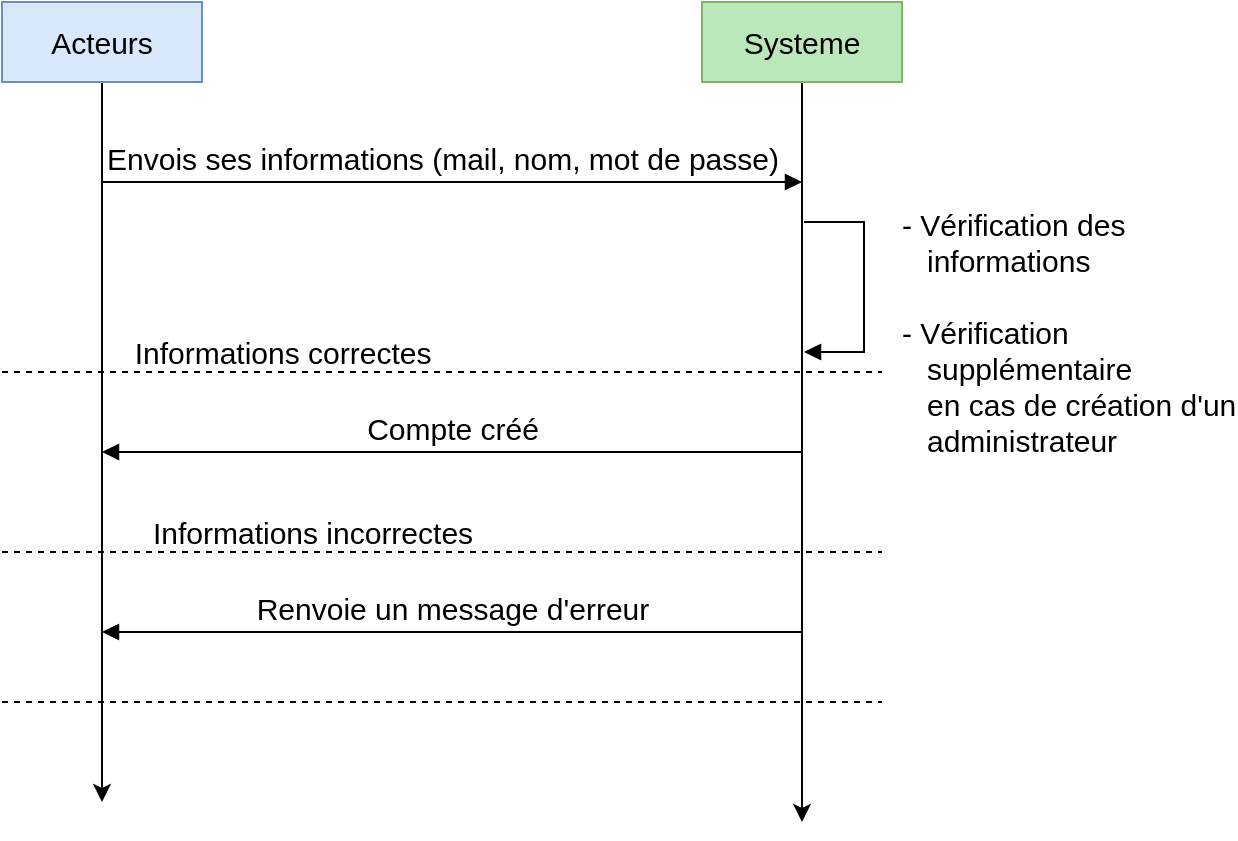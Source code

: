 <mxfile version="15.9.4" type="device"><diagram id="tyzYMp1AlKjnIEGTTdXY" name="Page-1"><mxGraphModel dx="1369" dy="796" grid="1" gridSize="10" guides="1" tooltips="1" connect="1" arrows="1" fold="1" page="1" pageScale="1" pageWidth="827" pageHeight="1169" math="0" shadow="0"><root><mxCell id="0"/><mxCell id="1" parent="0"/><mxCell id="MoNN1r9xSnv5lMj9BxpJ-44" value="Envois ses informations (mail, nom, mot de passe) " style="html=1;verticalAlign=bottom;endArrow=block;fontSize=15;shadow=0;rounded=0;" parent="1" edge="1"><mxGeometry width="80" as="geometry"><mxPoint x="240" y="660" as="sourcePoint"/><mxPoint x="590" y="660" as="targetPoint"/><mxPoint x="-5" as="offset"/></mxGeometry></mxCell><mxCell id="MoNN1r9xSnv5lMj9BxpJ-45" style="edgeStyle=orthogonalEdgeStyle;orthogonalLoop=1;jettySize=auto;html=1;shadow=0;fontSize=15;rounded=0;" parent="1" source="MoNN1r9xSnv5lMj9BxpJ-46" edge="1"><mxGeometry relative="1" as="geometry"><mxPoint x="240" y="970" as="targetPoint"/></mxGeometry></mxCell><mxCell id="MoNN1r9xSnv5lMj9BxpJ-46" value="Acteurs" style="whiteSpace=wrap;html=1;shadow=0;fontSize=15;fillColor=#dae8fc;strokeColor=#6c8ebf;rounded=0;" parent="1" vertex="1"><mxGeometry x="190" y="570" width="100" height="40" as="geometry"/></mxCell><mxCell id="MoNN1r9xSnv5lMj9BxpJ-47" value="- Vérification des &lt;br&gt;&lt;div&gt;&amp;nbsp;&amp;nbsp; informations &lt;br&gt;&lt;/div&gt;&lt;div&gt;&lt;br&gt;&lt;/div&gt;&lt;div style=&quot;font-size: 15px&quot;&gt;- Vérification &lt;br&gt;&lt;/div&gt;&lt;div style=&quot;font-size: 15px&quot;&gt;&amp;nbsp;&amp;nbsp; supplémentaire &lt;br style=&quot;font-size: 15px&quot;&gt;&lt;/div&gt;&lt;div style=&quot;font-size: 15px&quot;&gt;&amp;nbsp;&amp;nbsp; en cas de création d'un &lt;br style=&quot;font-size: 15px&quot;&gt;&lt;/div&gt;&amp;nbsp;&amp;nbsp; administrateur" style="edgeStyle=orthogonalEdgeStyle;html=1;align=left;spacingLeft=2;endArrow=block;fontSize=15;shadow=0;rounded=0;" parent="1" edge="1"><mxGeometry x="0.36" y="15" relative="1" as="geometry"><mxPoint x="591" y="680" as="sourcePoint"/><Array as="points"><mxPoint x="621" y="680"/><mxPoint x="621" y="745"/><mxPoint x="591" y="745"/></Array><mxPoint x="591" y="745" as="targetPoint"/><mxPoint as="offset"/></mxGeometry></mxCell><mxCell id="MoNN1r9xSnv5lMj9BxpJ-48" style="edgeStyle=orthogonalEdgeStyle;orthogonalLoop=1;jettySize=auto;html=1;shadow=0;fontSize=15;rounded=0;" parent="1" source="MoNN1r9xSnv5lMj9BxpJ-49" edge="1"><mxGeometry relative="1" as="geometry"><mxPoint x="590" y="980" as="targetPoint"/><Array as="points"><mxPoint x="590" y="970"/></Array></mxGeometry></mxCell><mxCell id="MoNN1r9xSnv5lMj9BxpJ-49" value="Systeme" style="whiteSpace=wrap;html=1;shadow=0;fontSize=15;fillColor=#BBE8BA;strokeColor=#82b366;rounded=0;" parent="1" vertex="1"><mxGeometry x="540" y="570" width="100" height="40" as="geometry"/></mxCell><mxCell id="MoNN1r9xSnv5lMj9BxpJ-50" value="" style="endArrow=none;dashed=1;html=1;shadow=0;fontSize=15;rounded=0;" parent="1" edge="1"><mxGeometry x="190" y="900" width="50" height="50" as="geometry"><mxPoint x="190" y="920" as="sourcePoint"/><mxPoint x="630" y="920" as="targetPoint"/></mxGeometry></mxCell><mxCell id="MoNN1r9xSnv5lMj9BxpJ-52" value="" style="group;rounded=0;fontSize=15;" parent="1" vertex="1" connectable="0"><mxGeometry x="190" y="735" width="440" height="20" as="geometry"/></mxCell><mxCell id="MoNN1r9xSnv5lMj9BxpJ-53" value="" style="endArrow=none;dashed=1;html=1;shadow=0;fontSize=15;rounded=0;" parent="MoNN1r9xSnv5lMj9BxpJ-52" edge="1"><mxGeometry width="50" height="50" relative="1" as="geometry"><mxPoint y="20" as="sourcePoint"/><mxPoint x="440" y="20" as="targetPoint"/></mxGeometry></mxCell><mxCell id="MoNN1r9xSnv5lMj9BxpJ-54" value="Informations correctes" style="text;html=1;align=center;verticalAlign=middle;resizable=0;points=[];autosize=1;strokeColor=none;fillColor=none;fontSize=15;rounded=0;" parent="MoNN1r9xSnv5lMj9BxpJ-52" vertex="1"><mxGeometry x="65" width="150" height="20" as="geometry"/></mxCell><mxCell id="MoNN1r9xSnv5lMj9BxpJ-55" value="Compte créé" style="html=1;verticalAlign=bottom;endArrow=block;shadow=0;fontSize=15;rounded=0;" parent="1" edge="1"><mxGeometry width="80" relative="1" as="geometry"><mxPoint x="590" y="795" as="sourcePoint"/><mxPoint x="240" y="795" as="targetPoint"/></mxGeometry></mxCell><mxCell id="MoNN1r9xSnv5lMj9BxpJ-56" value="" style="endArrow=none;dashed=1;html=1;shadow=0;fontSize=15;rounded=0;" parent="1" edge="1"><mxGeometry x="190" y="825" width="50" height="50" as="geometry"><mxPoint x="190" y="845" as="sourcePoint"/><mxPoint x="630" y="845" as="targetPoint"/></mxGeometry></mxCell><mxCell id="MoNN1r9xSnv5lMj9BxpJ-57" value="Informations incorrectes" style="text;html=1;align=center;verticalAlign=middle;resizable=0;points=[];autosize=1;strokeColor=none;fillColor=none;fontSize=15;rounded=0;" parent="1" vertex="1"><mxGeometry x="265" y="825" width="160" height="20" as="geometry"/></mxCell><mxCell id="MoNN1r9xSnv5lMj9BxpJ-58" value="Renvoie un message d'erreur" style="html=1;verticalAlign=bottom;endArrow=block;shadow=0;fontSize=15;rounded=0;" parent="1" edge="1"><mxGeometry width="80" relative="1" as="geometry"><mxPoint x="590" y="885" as="sourcePoint"/><mxPoint x="240" y="885" as="targetPoint"/></mxGeometry></mxCell></root></mxGraphModel></diagram></mxfile>